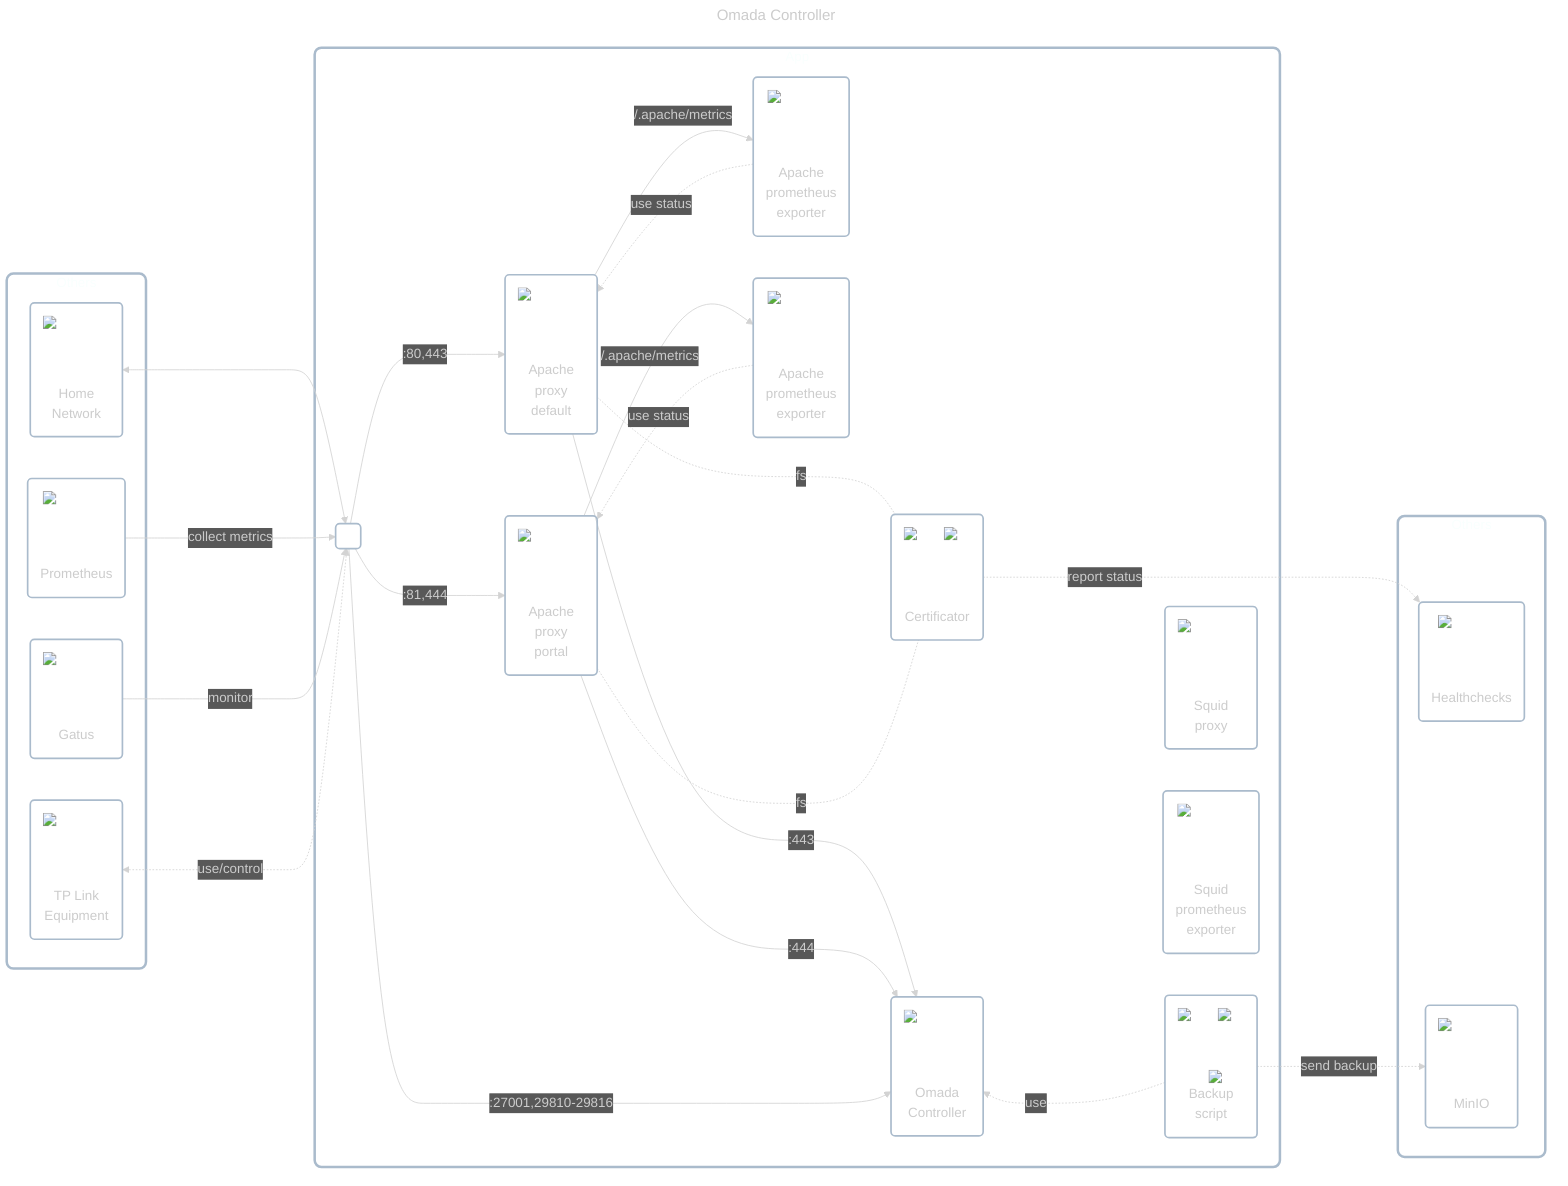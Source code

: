 ---
title: Omada Controller
config:
    theme: dark
---

flowchart LR
    classDef cluster fill:#ffffff00,stroke:#aabbccff,stroke-width:3px,rx:8px,ry:8px;
    classDef node fill:#ffffff00,stroke:#aabbccff,stroke-width:2px,rx:5px,ry:5px;
    classDef dashed_border stroke-dasharray:10 6;
    classDef strong_border stroke-width:6px;

    subgraph others_1["Others"]
        home_network("<div style='position:relative;width:80px;height:80px;margin:0 auto;margin-bottom:0.1em'><img src='../../../../icons/network.png' style='min-width:80px;max-width:80px' /></div>Home<br/>Network")
        prometheus("<div style='position:relative;width:80px;height:80px;margin:0 auto;margin-bottom:0.5em'><img src='../../../../icons/prometheus.png' style='min-width:80px;max-width:80px' /></div>Prometheus")
        gatus("<div style='position:relative;width:80px;height:80px;margin:0 auto;margin-bottom:0.5em'><img src='../../../../icons/gatus.png' style='min-width:80px;max-width:80px' /></div>Gatus")
        tp_link_equipment("<div style='position:relative;width:80px;height:80px;margin:0 auto;margin-bottom:0.5em'><img src='../../../../icons/tp-link.png' style='min-width:80px;max-width:80px' /></div>TP Link<br/>Equipment")
    end

    subgraph app_wrapper["App"]
        inbound_interface(" ")
        apache_1("<div style='position:relative;width:80px;height:80px;margin:0 auto;margin-bottom:0.5em'><img src='../../../../icons/apache.png' style='min-width:80px;max-width:80px' /></div>Apache<br/>proxy<br/>default")
        apache_2("<div style='position:relative;width:80px;height:80px;margin:0 auto;margin-bottom:0.5em'><img src='../../../../icons/apache.png' style='min-width:80px;max-width:80px' /></div>Apache<br/>proxy<br/>portal")
        apache_prometheus_exporter_1("<div style='position:relative;width:80px;height:80px;margin:0 auto;margin-bottom:0.5em'><img src='../../../../icons/apache-prometheus-exporter.png' style='min-width:80px;max-width:80px' /></div>Apache<br/>prometheus<br/>exporter")
        apache_prometheus_exporter_2("<div style='position:relative;width:80px;height:80px;margin:0 auto;margin-bottom:0.5em'><img src='../../../../icons/apache-prometheus-exporter.png' style='min-width:80px;max-width:80px' /></div>Apache<br/>prometheus<br/>exporter")
        certificator("<div style='position:relative;width:80px;height:80px;margin:0 auto;margin-bottom:1em'><img src='../../../../icons/cronjob.png' style='min-width:32px;max-width:32px;position:absolute;top:0;right:0' /><img src='../../../../icons/lets-encrypt.png' style='min-width:80px;max-width:80px' /></div>Certificator")
        omada_controller("<div style='position:relative;width:80px;height:80px;margin:0 auto;margin-bottom:0.5em'><img src='../../../../icons/tp-link-omada.png' style='min-width:80px;max-width:80px' /></div>Omada<br/>Controller")
        script_backup("<div style='position:relative;width:80px;height:80px;margin:0 auto;margin-bottom:0.75em'><img src='../../../../icons/chromium.png' style='min-width:80px;max-width:80px' /><img src='../../../../icons/cronjob.png' style='min-width:32px;max-width:32px;position:absolute;top:0;right:0' /><img src='../../../../icons/playwright.png' style='min-width:48px;max-width:48px;position:absolute;bottom:-10px;right:-5px' /></div>Backup<br/>script")
        squid_proxy("<div style='position:relative;width:80px;height:80px;margin:0 auto;margin-bottom:0.75em'><img src='../../../../icons/squid.jpg' style='min-width:80px;max-width:80px' /></div>Squid<br/>proxy")
        squid_prometheus_exporter("<div style='position:relative;width:80px;height:80px;margin:0 auto;margin-bottom:0.75em'><img src='../../../../icons/squid-prometheus-exporter.png' style='min-width:80px;max-width:80px' /></div>Squid<br/>prometheus<br/>exporter")

        inbound_interface --->|:80,443| apache_1 --->|:443| omada_controller
        inbound_interface --->|:81,444| apache_2 --->|:444| omada_controller
        inbound_interface --->|:27001,29810-29816| omada_controller
        apache_1 -->|/.apache/metrics| apache_prometheus_exporter_1 -.->|use status| apache_1
        apache_2 -->|/.apache/metrics| apache_prometheus_exporter_2 -.->|use status| apache_2
        apache_1 & apache_2 -..-|fs| certificator
        omada_controller ~~~ script_backup -..->|use| omada_controller
    end

    home_network <---> inbound_interface
    prometheus -->|collect metrics| inbound_interface
    gatus -->|monitor| inbound_interface

    subgraph others_2["Others"]
        healthchecks("<div style='position:relative;width:80px;height:80px;margin:0 auto;margin-bottom:0.5em'><img src='../../../../icons/healthchecks.png' style='min-width:80px;max-width:80px' /></div>Healthchecks")
        minio("<div style='position:relative;width:80px;height:80px;margin:0 auto;margin-bottom:0.75em'><img src='../../../../icons/minio.png' style='min-width:80px;max-width:80px' /></div>MinIO")
    end

    squid_prometheus_exporter ~~~ others_2
    tp_link_equipment <-..->|use/control| inbound_interface
    script_backup -.->|send backup| minio
    certificator -..->|report status| healthchecks
